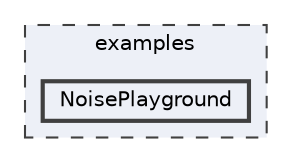 digraph "/home/runner/work/FastLED/FastLED/examples/NoisePlayground"
{
 // INTERACTIVE_SVG=YES
 // LATEX_PDF_SIZE
  bgcolor="transparent";
  edge [fontname=Helvetica,fontsize=10,labelfontname=Helvetica,labelfontsize=10];
  node [fontname=Helvetica,fontsize=10,shape=box,height=0.2,width=0.4];
  compound=true
  subgraph clusterdir_d28a4824dc47e487b107a5db32ef43c4 {
    graph [ bgcolor="#edf0f7", pencolor="grey25", label="examples", fontname=Helvetica,fontsize=10 style="filled,dashed", URL="dir_d28a4824dc47e487b107a5db32ef43c4.html",tooltip=""]
  dir_8b10bafa6e455a6cfdd7da84bc339d80 [label="NoisePlayground", fillcolor="#edf0f7", color="grey25", style="filled,bold", URL="dir_8b10bafa6e455a6cfdd7da84bc339d80.html",tooltip=""];
  }
}
